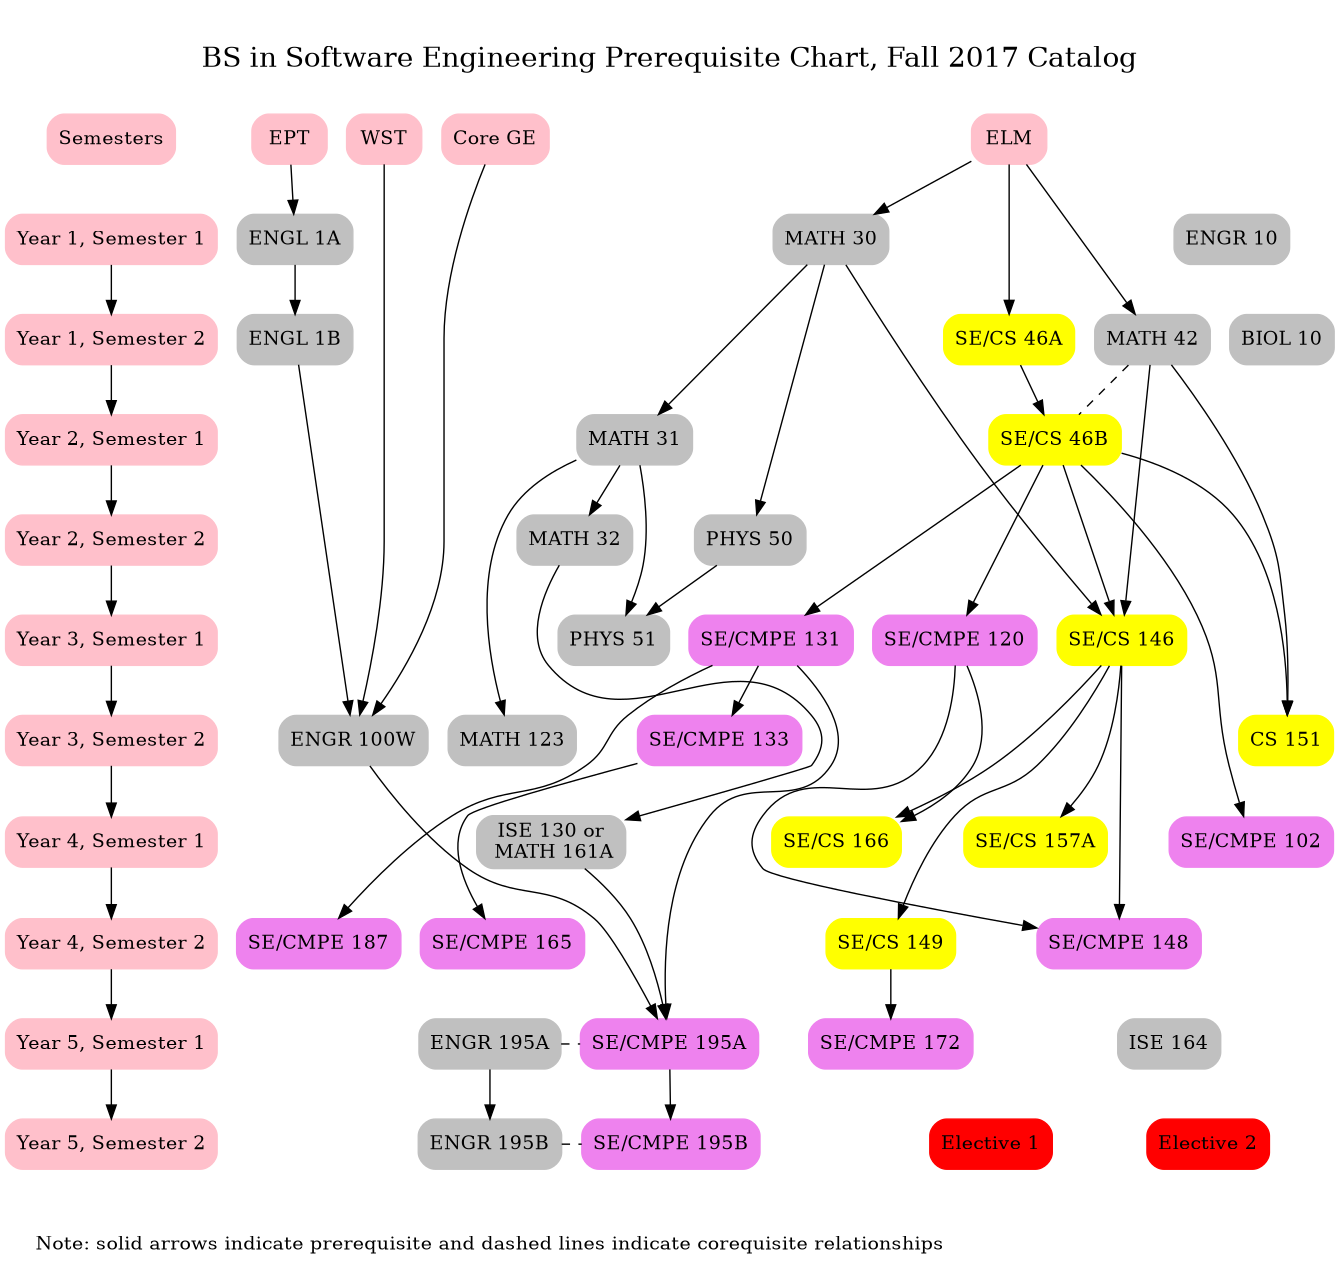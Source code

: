 digraph se5year {
    label="\nBS in Software Engineering Prerequisite Chart, Fall 2017 Catalog\n\n";
    edge [comment="Wildcard node added automatic in EG."];
    node [comment="Wildcard node added automatic in EG."];
    graph [labelloc=t, 
           ratio="compress", 
           bb="0 0 1936 620", 
           ranksep="0.5", 
           fontsize=20, 
           nodesep="0.2", 
           dpi=100, 
           size="11,8.5"];
    {
        edge [comment="Wildcard node added automatic in EG."];
        node [color=pink, 
              shape=box, 
              style="filled, rounded"];
        {
            edge [style="invis"];
            node [comment="Wildcard node added automatic in EG."];
            "Semesters" -> "Year 1, Semester 1";
        }

        "Year 1, Semester 1" -> "Year 1, Semester 2";
        "Year 1, Semester 2" -> "Year 2, Semester 1";
        "Year 2, Semester 1" -> "Year 2, Semester 2";
        "Year 2, Semester 2" -> "Year 3, Semester 1";
        "Year 3, Semester 1" -> "Year 3, Semester 2";
        "Year 3, Semester 2" -> "Year 4, Semester 1";
        "Year 4, Semester 1" -> "Year 4, Semester 2";
        "Year 4, Semester 2" -> "Year 5, Semester 1";
        "Year 5, Semester 1" -> "Year 5, Semester 2";
        {
            edge [comment="Wildcard node added automatic in EG."];
            node [comment="Wildcard node added automatic in EG."];
            WST [URL="http://testing.sjsu.edu/wst", 
                 label="WST"];
            COREGE [URL="http://info.sjsu.edu/web-dbgen/narr/policies/rec-15458.15671.15676.html", 
                    label="Core GE"];
        }

        {
            edge [comment="Wildcard node added automatic in EG."];
            node [color=grey];
            ENGL1A [URL="http://info.sjsu.edu/web-dbgen/catalog/courses/ENGL001A.html", 
                    label="ENGL 1A"];
            ENGL1B [URL="http://info.sjsu.edu/web-dbgen/catalog/courses/ENGL001B.html", 
                    label="ENGL 1B"];
            ENGR10 [URL="http://info.sjsu.edu/web-dbgen/catalog/courses/ENGR010.html", 
                    label="ENGR 10"];
            ENGR100W [URL="http://info.sjsu.edu/web-dbgen/catalog/courses/ENGR100W.html", 
                      label="ENGR 100W"];
            ENGR195A [URL="http://info.sjsu.edu/web-dbgen/catalog/courses/ENGR195A.html", 
                      label="ENGR 195A"];
            ENGR195B [URL="http://info.sjsu.edu/web-dbgen/catalog/courses/ENGR195B.html", 
                      label="ENGR 195B"];
            MATH30 [URL="http://info.sjsu.edu/web-dbgen/catalog/courses/MATH030.html", 
                    label="MATH 30"];
            MATH31 [URL="http://info.sjsu.edu/web-dbgen/catalog/courses/MATH031.html", 
                    label="MATH 31"];
            PHYS50 [URL="http://info.sjsu.edu/web-dbgen/catalog/courses/PHYS050.html", 
                    label="PHYS 50"];
            PHYS51 [URL="http://info.sjsu.edu/web-dbgen/catalog/courses/PHYS051.html", 
                    label="PHYS 51"];
            MATH32 [URL="http://info.sjsu.edu/web-dbgen/catalog/courses/MATH032.html", 
                    label="MATH 32"];
            MATH42 [URL="http://info.sjsu.edu/web-dbgen/catalog/courses/MATH042.html", 
                    label="MATH 42"];
            MATH123 [URL="http://info.sjsu.edu/web-dbgen/catalog/courses/MATH123.html", 
                     label="MATH 123"];
            BIOL10 [URL="http://info.sjsu.edu/web-dbgen/catalog/courses/BIOL010.html", 
                    label="BIOL 10"];
            ISE130 [URL="http://info.sjsu.edu/web-dbgen/catalog/courses/ISE130.html", 
                    label="ISE 130 or\n MATH 161A"];
            ISE164 [URL="http://info.sjsu.edu/web-dbgen/catalog/courses/ISE164.html", 
                    label="ISE 164"];
        }

        {
            edge [comment="Wildcard node added automatic in EG."];
            node [color=yellow];
            CS46A [URL="http://info.sjsu.edu/web-dbgen/catalog/courses/CS046A.html", 
                   label="SE/CS 46A"];
            CS46B [URL="http://info.sjsu.edu/web-dbgen/catalog/courses/CS046B.html", 
                   label="SE/CS 46B"];
            CS146 [URL="http://info.sjsu.edu/web-dbgen/catalog/courses/CS146.html", 
                   label="SE/CS 146"];
            CS149 [URL="http://info.sjsu.edu/web-dbgen/catalog/courses/CS149.html", 
                   label="SE/CS 149"];
            CS151 [URL="http://info.sjsu.edu/web-dbgen/catalog/courses/CS151.html", 
                   label="CS 151"];
            CS157A [URL="http://info.sjsu.edu/web-dbgen/catalog/courses/CS157A.html", 
                    label="SE/CS 157A"];
            CS166 [URL="http://info.sjsu.edu/web-dbgen/catalog/courses/CS166.html", 
                   label="SE/CS 166"];
        }

        {
            edge [comment="Wildcard node added automatic in EG."];
            node [color=violet];
            CMPE102 [URL="http://info.sjsu.edu/web-dbgen/catalog/courses/CMPE102.html", 
                     label="SE/CMPE 102"];
            CMPE120 [URL="http://info.sjsu.edu/web-dbgen/catalog/courses/CMPE120.html", 
                     label="SE/CMPE 120"];
            CMPE131 [URL="http://info.sjsu.edu/web-dbgen/catalog/courses/CMPE131.html", 
                     label="SE/CMPE 131"];
            CMPE133 [URL="http://info.sjsu.edu/web-dbgen/catalog/courses/CMPE133.html", 
                     label="SE/CMPE 133"];
            CMPE148 [URL="http://info.sjsu.edu/web-dbgen/catalog/courses/CMPE148.html", 
                     label="SE/CMPE 148"];
            CMPE165 [URL="http://info.sjsu.edu/web-dbgen/catalog/courses/CMPE165.html", 
                     label="SE/CMPE 165"];
            CMPE172 [URL="http://info.sjsu.edu/web-dbgen/catalog/courses/CMPE172.html", 
                     label="SE/CMPE 172"];
            CMPE187 [URL="http://info.sjsu.edu/web-dbgen/catalog/courses/CMPE187.html", 
                     label="SE/CMPE 187"];
            CMPE195A [URL="http://info.sjsu.edu/web-dbgen/catalog/courses/CMPE195A.html", 
                      label="SE/CMPE 195A"];
            CMPE195B [URL="http://info.sjsu.edu/web-dbgen/catalog/courses/CMPE195B.html", 
                      label="SE/CMPE 195B"];
        }

        {
            edge [comment="Wildcard node added automatic in EG."];
            node [color=red];
            Elective1 [URL="http://bsse.sjsu.edu/content/bsse-technical-electives", 
                       label="Elective 1"];
            Elective2 [URL="http://bsse.sjsu.edu/content/bsse-technical-electives", 
                       label="Elective 2"];
        }

        {
            rank=same;
            edge [comment="Wildcard node added automatic in EG."];
            node [comment="Wildcard node added automatic in EG."];
            "Year 1, Semester 1";
            ENGR10;
            MATH30;
            ENGL1A;
        }

        {
            rank=same;
            edge [comment="Wildcard node added automatic in EG."];
            node [comment="Wildcard node added automatic in EG."];
            "Year 1, Semester 2";
            CS46A;
            MATH42;
            BIOL10;
            ENGL1B;
        }

        {
            rank=same;
            edge [comment="Wildcard node added automatic in EG."];
            node [comment="Wildcard node added automatic in EG."];
            "Year 2, Semester 1";
            MATH31;
            CS46B;
        }

        {
            rank=same;
            edge [comment="Wildcard node added automatic in EG."];
            node [comment="Wildcard node added automatic in EG."];
            "Year 2, Semester 2";
            MATH32;
            PHYS50;
        }

        {
            rank=same;
            edge [comment="Wildcard node added automatic in EG."];
            node [comment="Wildcard node added automatic in EG."];
            "Year 3, Semester 1";
            CMPE120;
            CMPE131;
            CS146;
            PHYS51;
        }

        {
            rank=same;
            edge [comment="Wildcard node added automatic in EG."];
            node [comment="Wildcard node added automatic in EG."];
            "Year 3, Semester 2";
            CMPE133;
            CS151;
            MATH123;
            ENGR100W;
        }

        {
            rank=same;
            edge [comment="Wildcard node added automatic in EG."];
            node [comment="Wildcard node added automatic in EG."];
            "Year 4, Semester 1";
            CMPE102;
            CS157A;
            CS166;
            ISE130;
        }

        {
            rank=same;
            edge [comment="Wildcard node added automatic in EG."];
            node [comment="Wildcard node added automatic in EG."];
            "Year 4, Semester 2";
            CMPE165;
            CMPE148;
            CS149;
            CMPE187;
        }

        {
            rank=same;
            edge [comment="Wildcard node added automatic in EG."];
            node [comment="Wildcard node added automatic in EG."];
            "Year 5, Semester 1";
            CMPE172;
            ISE164;
            CMPE195A;
            ENGR195A;
        }

        {
            rank=same;
            edge [comment="Wildcard node added automatic in EG."];
            node [comment="Wildcard node added automatic in EG."];
            "Year 5, Semester 2";
            Elective1;
            Elective2;
            CMPE195B;
            ENGR195B;
        }

        {
            rank=same;
            edge [comment="Wildcard node added automatic in EG."];
            node [comment="Wildcard node added automatic in EG."];
            EPT;
            ELM;
            WST;
            COREGE;
        }

        {
            edge [comment="Wildcard node added automatic in EG."];
            node [comment="Wildcard node added automatic in EG."];
            ELM -> MATH30;
            ELM -> MATH42;
            ELM -> CS46A;
            MATH30 -> MATH31;
            MATH30 -> PHYS50;
            MATH30 -> CS146;
            PHYS50 -> PHYS51;
            MATH31 -> PHYS51;
            MATH31 -> MATH32;
            MATH31 -> MATH123;
            MATH32 -> ISE130;
            {
                edge [style=dashed, 
                      dir=none];
                node [comment="Wildcard node added automatic in EG."];
                MATH42 -> CS46B;
            }

            MATH42 -> CS151;
            MATH42 -> CS146;
            CS46A -> CS46B;
            CS46B -> CS146;
            CS46B -> CS151;
            CS46B -> CMPE102;
            CS46B -> CMPE120;
            CS46B -> CMPE131;
            {
                edge [style="invis"];
                node [comment="Wildcard node added automatic in EG."];
                CMPE120 -> CS149;
            }

            CMPE120 -> CS166;
            CS146 -> CMPE148;
            CMPE120 -> CMPE148;
            CS146 -> CS149;
            CS146 -> CS166;
            CS146 -> CS157A;
            CS149 -> CMPE172;
            CMPE131 -> CMPE133;
            CMPE131 -> CMPE187;
            {
                edge [style="invis"];
                node [comment="Wildcard node added automatic in EG."];
                ENGL1B -> CMPE187;
            }

            {
                edge [style="invis"];
                node [comment="Wildcard node added automatic in EG."];
                CMPE165 -> ENGR195A;
            }

            ISE130 -> CMPE195A;
            CMPE131 -> CMPE195A;
            CMPE133 -> CMPE165;
            WST -> ENGR100W;
            ENGR100W -> CMPE195A;
            CMPE195A -> CMPE195B;
            {
                edge [style=dashed, 
                      dir=none];
                node [comment="Wildcard node added automatic in EG."];
                ENGR195A -> CMPE195A;
            }

            {
                edge [style=dashed, 
                      dir=none];
                node [comment="Wildcard node added automatic in EG."];
                ENGR195B -> CMPE195B;
            }

            ENGR195A -> ENGR195B;
            EPT -> ENGL1A;
            ENGL1A -> ENGL1B;
            ENGL1B -> ENGR100W;
            COREGE -> ENGR100W;
        }

    }

    {
        edge [comment="Wildcard node added automatic in EG."];
        node [comment="Wildcard node added automatic in EG."];
        ENGR195B -> note  [style="invis"];
        note [shape=plaintext, 
              label="Note: solid arrows indicate prerequisite and dashed lines indicate corequisite relationships"];
    }

}
